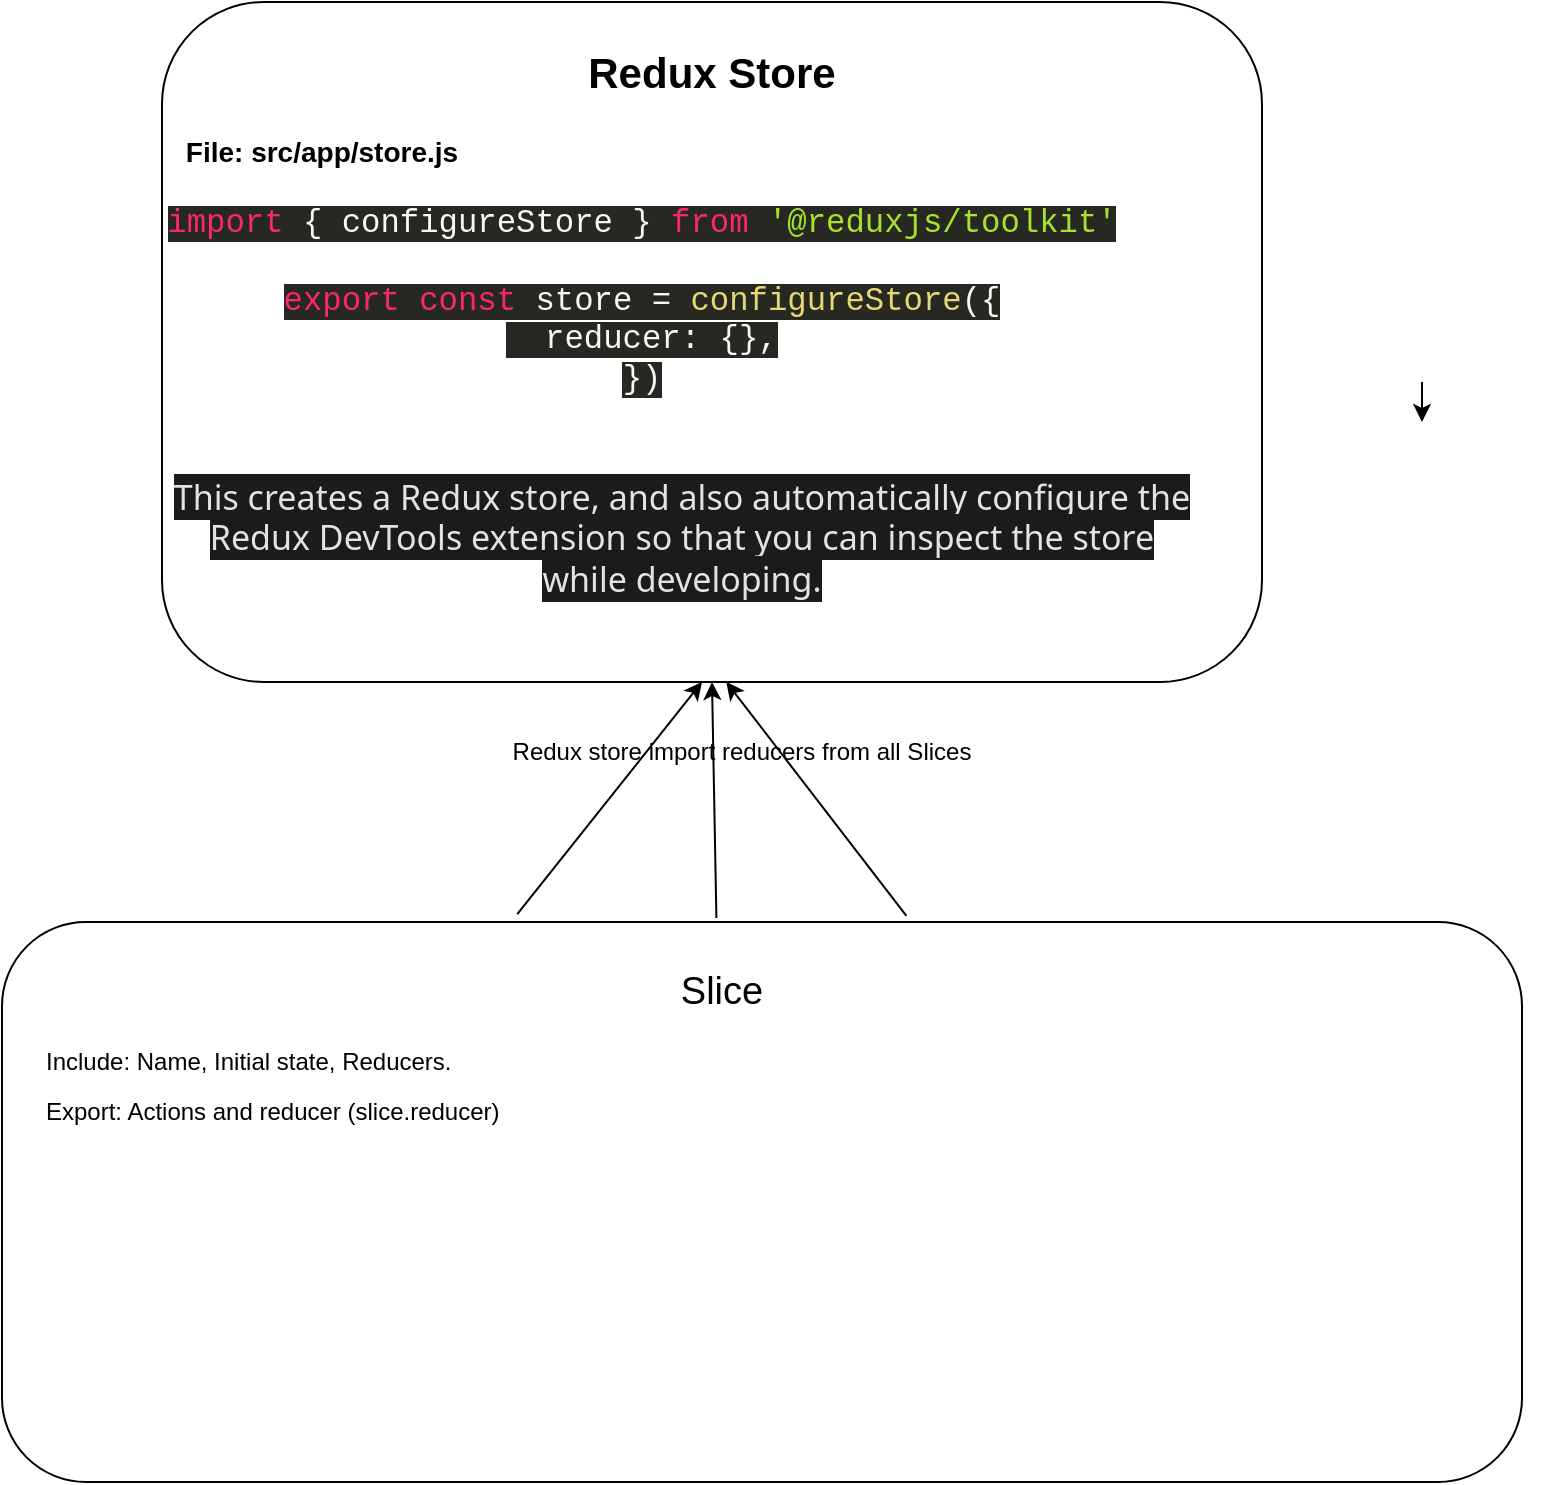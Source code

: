<mxfile version="24.8.0">
  <diagram name="Страница-1" id="2eRdzC0DgHLNjn0G9G1m">
    <mxGraphModel dx="1434" dy="780" grid="1" gridSize="10" guides="1" tooltips="1" connect="1" arrows="1" fold="1" page="1" pageScale="1" pageWidth="827" pageHeight="1169" math="0" shadow="0">
      <root>
        <mxCell id="0" />
        <mxCell id="1" parent="0" />
        <mxCell id="yxNfa2Mh4-2jATXLoK_B-2" style="edgeStyle=orthogonalEdgeStyle;rounded=0;orthogonalLoop=1;jettySize=auto;html=1;" parent="1" edge="1">
          <mxGeometry relative="1" as="geometry">
            <mxPoint x="730.0" y="230" as="sourcePoint" />
            <mxPoint x="730.0" y="250" as="targetPoint" />
          </mxGeometry>
        </mxCell>
        <mxCell id="Y6Pu--dFCFH1_GHjfbmQ-5" value="" style="group" vertex="1" connectable="0" parent="1">
          <mxGeometry x="90" y="100" width="700" height="280" as="geometry" />
        </mxCell>
        <mxCell id="yxNfa2Mh4-2jATXLoK_B-3" value="" style="rounded=1;whiteSpace=wrap;html=1;" parent="Y6Pu--dFCFH1_GHjfbmQ-5" vertex="1">
          <mxGeometry x="10" y="-60" width="550" height="340" as="geometry" />
        </mxCell>
        <mxCell id="Y6Pu--dFCFH1_GHjfbmQ-4" value="File: src/app/store.js" style="text;html=1;align=center;verticalAlign=middle;whiteSpace=wrap;rounded=0;fontStyle=1;fontSize=14;" vertex="1" parent="Y6Pu--dFCFH1_GHjfbmQ-5">
          <mxGeometry x="20" width="140" height="30" as="geometry" />
        </mxCell>
        <mxCell id="Y6Pu--dFCFH1_GHjfbmQ-6" value="&lt;span style=&quot;box-sizing: border-box; color: rgb(248, 248, 242); font-family: SFMono-Regular, Menlo, Monaco, Consolas, &amp;quot;Liberation Mono&amp;quot;, &amp;quot;Courier New&amp;quot;, monospace; font-size: 16.15px; text-align: start; white-space: pre; background-color: rgb(39, 40, 34);&quot; class=&quot;token-line&quot;&gt;&lt;span style=&quot;box-sizing: border-box; color: rgb(249, 38, 114);&quot; class=&quot;token keyword&quot;&gt;import&lt;/span&gt;&lt;span style=&quot;box-sizing: border-box;&quot; class=&quot;token plain&quot;&gt; &lt;/span&gt;&lt;span style=&quot;box-sizing: border-box;&quot; class=&quot;token punctuation&quot;&gt;{&lt;/span&gt;&lt;span style=&quot;box-sizing: border-box;&quot; class=&quot;token plain&quot;&gt; configureStore &lt;/span&gt;&lt;span style=&quot;box-sizing: border-box;&quot; class=&quot;token punctuation&quot;&gt;}&lt;/span&gt;&lt;span style=&quot;box-sizing: border-box;&quot; class=&quot;token plain&quot;&gt; &lt;/span&gt;&lt;span style=&quot;box-sizing: border-box; color: rgb(249, 38, 114);&quot; class=&quot;token keyword&quot;&gt;from&lt;/span&gt;&lt;span style=&quot;box-sizing: border-box;&quot; class=&quot;token plain&quot;&gt; &lt;/span&gt;&lt;span style=&quot;box-sizing: border-box; color: rgb(166, 226, 46);&quot; class=&quot;token string&quot;&gt;&#39;@reduxjs/toolkit&#39;&lt;/span&gt;&lt;span style=&quot;box-sizing: border-box;&quot; class=&quot;token plain&quot;&gt;&lt;/span&gt;&lt;br style=&quot;box-sizing: border-box;&quot;&gt;&lt;/span&gt;&lt;span style=&quot;box-sizing: border-box; color: rgb(248, 248, 242); font-family: SFMono-Regular, Menlo, Monaco, Consolas, &amp;quot;Liberation Mono&amp;quot;, &amp;quot;Courier New&amp;quot;, monospace; font-size: 16.15px; text-align: start; white-space: pre; background-color: rgb(39, 40, 34);&quot; class=&quot;token-line&quot;&gt;&lt;span style=&quot;box-sizing: border-box; display: inline-block;&quot; class=&quot;token plain&quot;&gt;&lt;/span&gt;&lt;br style=&quot;box-sizing: border-box;&quot;&gt;&lt;/span&gt;&lt;span style=&quot;box-sizing: border-box; color: rgb(248, 248, 242); font-family: SFMono-Regular, Menlo, Monaco, Consolas, &amp;quot;Liberation Mono&amp;quot;, &amp;quot;Courier New&amp;quot;, monospace; font-size: 16.15px; text-align: start; white-space: pre; background-color: rgb(39, 40, 34);&quot; class=&quot;token-line&quot;&gt;&lt;span style=&quot;box-sizing: border-box;&quot; class=&quot;token plain&quot;&gt;&lt;/span&gt;&lt;span style=&quot;box-sizing: border-box; color: rgb(249, 38, 114);&quot; class=&quot;token keyword&quot;&gt;export&lt;/span&gt;&lt;span style=&quot;box-sizing: border-box;&quot; class=&quot;token plain&quot;&gt; &lt;/span&gt;&lt;span style=&quot;box-sizing: border-box; color: rgb(249, 38, 114);&quot; class=&quot;token keyword&quot;&gt;const&lt;/span&gt;&lt;span style=&quot;box-sizing: border-box;&quot; class=&quot;token plain&quot;&gt; store &lt;/span&gt;&lt;span style=&quot;box-sizing: border-box;&quot; class=&quot;token operator&quot;&gt;=&lt;/span&gt;&lt;span style=&quot;box-sizing: border-box;&quot; class=&quot;token plain&quot;&gt; &lt;/span&gt;&lt;span style=&quot;box-sizing: border-box; color: rgb(230, 216, 116);&quot; class=&quot;token function&quot;&gt;configureStore&lt;/span&gt;&lt;span style=&quot;box-sizing: border-box;&quot; class=&quot;token punctuation&quot;&gt;(&lt;/span&gt;&lt;span style=&quot;box-sizing: border-box;&quot; class=&quot;token punctuation&quot;&gt;{&lt;/span&gt;&lt;span style=&quot;box-sizing: border-box;&quot; class=&quot;token plain&quot;&gt;&lt;/span&gt;&lt;br style=&quot;box-sizing: border-box;&quot;&gt;&lt;/span&gt;&lt;span style=&quot;box-sizing: border-box; color: rgb(248, 248, 242); font-family: SFMono-Regular, Menlo, Monaco, Consolas, &amp;quot;Liberation Mono&amp;quot;, &amp;quot;Courier New&amp;quot;, monospace; font-size: 16.15px; text-align: start; white-space: pre; background-color: rgb(39, 40, 34);&quot; class=&quot;token-line&quot;&gt;&lt;span style=&quot;box-sizing: border-box;&quot; class=&quot;token plain&quot;&gt;  reducer&lt;/span&gt;&lt;span style=&quot;box-sizing: border-box;&quot; class=&quot;token operator&quot;&gt;:&lt;/span&gt;&lt;span style=&quot;box-sizing: border-box;&quot; class=&quot;token plain&quot;&gt; &lt;/span&gt;&lt;span style=&quot;box-sizing: border-box;&quot; class=&quot;token punctuation&quot;&gt;{&lt;/span&gt;&lt;span style=&quot;box-sizing: border-box;&quot; class=&quot;token punctuation&quot;&gt;}&lt;/span&gt;&lt;span style=&quot;box-sizing: border-box;&quot; class=&quot;token punctuation&quot;&gt;,&lt;/span&gt;&lt;span style=&quot;box-sizing: border-box;&quot; class=&quot;token plain&quot;&gt;&lt;/span&gt;&lt;br style=&quot;box-sizing: border-box;&quot;&gt;&lt;/span&gt;&lt;span style=&quot;box-sizing: border-box; color: rgb(248, 248, 242); font-family: SFMono-Regular, Menlo, Monaco, Consolas, &amp;quot;Liberation Mono&amp;quot;, &amp;quot;Courier New&amp;quot;, monospace; font-size: 16.15px; text-align: start; white-space: pre; background-color: rgb(39, 40, 34);&quot; class=&quot;token-line&quot;&gt;&lt;span style=&quot;box-sizing: border-box;&quot; class=&quot;token plain&quot;&gt;&lt;/span&gt;&lt;span style=&quot;box-sizing: border-box;&quot; class=&quot;token punctuation&quot;&gt;}&lt;/span&gt;&lt;span style=&quot;box-sizing: border-box;&quot; class=&quot;token punctuation&quot;&gt;)&lt;/span&gt;&lt;/span&gt;" style="text;html=1;align=center;verticalAlign=middle;whiteSpace=wrap;rounded=0;" vertex="1" parent="Y6Pu--dFCFH1_GHjfbmQ-5">
          <mxGeometry x="20" y="40" width="460" height="100" as="geometry" />
        </mxCell>
        <mxCell id="Y6Pu--dFCFH1_GHjfbmQ-7" value="&#xa;&lt;span style=&quot;color: rgb(227, 227, 227); font-family: system-ui, -apple-system, &amp;quot;Segoe UI&amp;quot;, Roboto, Ubuntu, Cantarell, &amp;quot;Noto Sans&amp;quot;, sans-serif, BlinkMacSystemFont, &amp;quot;Segoe UI&amp;quot;, Helvetica, Arial, sans-serif, &amp;quot;Apple Color Emoji&amp;quot;, &amp;quot;Segoe UI Emoji&amp;quot;, &amp;quot;Segoe UI Symbol&amp;quot;; font-size: 17px; font-style: normal; font-variant-ligatures: normal; font-variant-caps: normal; font-weight: 400; letter-spacing: normal; orphans: 2; text-align: start; text-indent: 0px; text-transform: none; widows: 2; word-spacing: 0px; -webkit-text-stroke-width: 0px; white-space: normal; background-color: rgb(27, 27, 29); text-decoration-thickness: initial; text-decoration-style: initial; text-decoration-color: initial; display: inline !important; float: none;&quot;&gt;This creates a Redux store, and also automatically configure the Redux DevTools extension so that you can inspect the store while developing.&lt;/span&gt;&#xa;&#xa;" style="text;html=1;align=center;verticalAlign=middle;whiteSpace=wrap;rounded=0;" vertex="1" parent="Y6Pu--dFCFH1_GHjfbmQ-5">
          <mxGeometry x="10" y="200" width="520" height="30" as="geometry" />
        </mxCell>
        <mxCell id="Y6Pu--dFCFH1_GHjfbmQ-3" value="Redux Store" style="text;html=1;align=center;verticalAlign=middle;whiteSpace=wrap;rounded=0;fontStyle=1;fontSize=21;" vertex="1" parent="1">
          <mxGeometry x="290" y="60" width="170" height="30" as="geometry" />
        </mxCell>
        <mxCell id="Y6Pu--dFCFH1_GHjfbmQ-8" value="" style="rounded=1;whiteSpace=wrap;html=1;" vertex="1" parent="1">
          <mxGeometry x="20" y="500" width="760" height="280" as="geometry" />
        </mxCell>
        <mxCell id="Y6Pu--dFCFH1_GHjfbmQ-9" value="" style="endArrow=classic;html=1;rounded=0;exitX=0.339;exitY=-0.014;exitDx=0;exitDy=0;exitPerimeter=0;" edge="1" parent="1" source="Y6Pu--dFCFH1_GHjfbmQ-8">
          <mxGeometry width="50" height="50" relative="1" as="geometry">
            <mxPoint x="280" y="490" as="sourcePoint" />
            <mxPoint x="370" y="380" as="targetPoint" />
          </mxGeometry>
        </mxCell>
        <mxCell id="Y6Pu--dFCFH1_GHjfbmQ-10" value="" style="endArrow=classic;html=1;rounded=0;entryX=0.5;entryY=1;entryDx=0;entryDy=0;exitX=0.47;exitY=-0.007;exitDx=0;exitDy=0;exitPerimeter=0;" edge="1" parent="1" source="Y6Pu--dFCFH1_GHjfbmQ-8" target="yxNfa2Mh4-2jATXLoK_B-3">
          <mxGeometry width="50" height="50" relative="1" as="geometry">
            <mxPoint x="375" y="490" as="sourcePoint" />
            <mxPoint x="440" y="380" as="targetPoint" />
          </mxGeometry>
        </mxCell>
        <mxCell id="Y6Pu--dFCFH1_GHjfbmQ-11" value="" style="endArrow=classic;html=1;rounded=0;exitX=0.595;exitY=-0.011;exitDx=0;exitDy=0;exitPerimeter=0;entryX=0.513;entryY=1;entryDx=0;entryDy=0;entryPerimeter=0;" edge="1" parent="1" source="Y6Pu--dFCFH1_GHjfbmQ-8" target="yxNfa2Mh4-2jATXLoK_B-3">
          <mxGeometry width="50" height="50" relative="1" as="geometry">
            <mxPoint x="400" y="390" as="sourcePoint" />
            <mxPoint x="380" y="390" as="targetPoint" />
          </mxGeometry>
        </mxCell>
        <mxCell id="Y6Pu--dFCFH1_GHjfbmQ-13" value="Slice" style="text;html=1;align=center;verticalAlign=middle;whiteSpace=wrap;rounded=0;fontSize=19;" vertex="1" parent="1">
          <mxGeometry x="320" y="520" width="120" height="30" as="geometry" />
        </mxCell>
        <mxCell id="Y6Pu--dFCFH1_GHjfbmQ-14" value="Include: Name, Initial state, Reducers." style="text;html=1;align=left;verticalAlign=middle;whiteSpace=wrap;rounded=0;" vertex="1" parent="1">
          <mxGeometry x="40" y="555" width="420" height="30" as="geometry" />
        </mxCell>
        <mxCell id="Y6Pu--dFCFH1_GHjfbmQ-15" value="Export: Actions and reducer (slice.reducer)" style="text;html=1;align=left;verticalAlign=middle;whiteSpace=wrap;rounded=0;" vertex="1" parent="1">
          <mxGeometry x="40" y="580" width="420" height="30" as="geometry" />
        </mxCell>
        <mxCell id="Y6Pu--dFCFH1_GHjfbmQ-16" value="Redux store import reducers from all Slices" style="text;html=1;align=center;verticalAlign=middle;whiteSpace=wrap;rounded=0;" vertex="1" parent="1">
          <mxGeometry x="260" y="400" width="260" height="30" as="geometry" />
        </mxCell>
      </root>
    </mxGraphModel>
  </diagram>
</mxfile>
